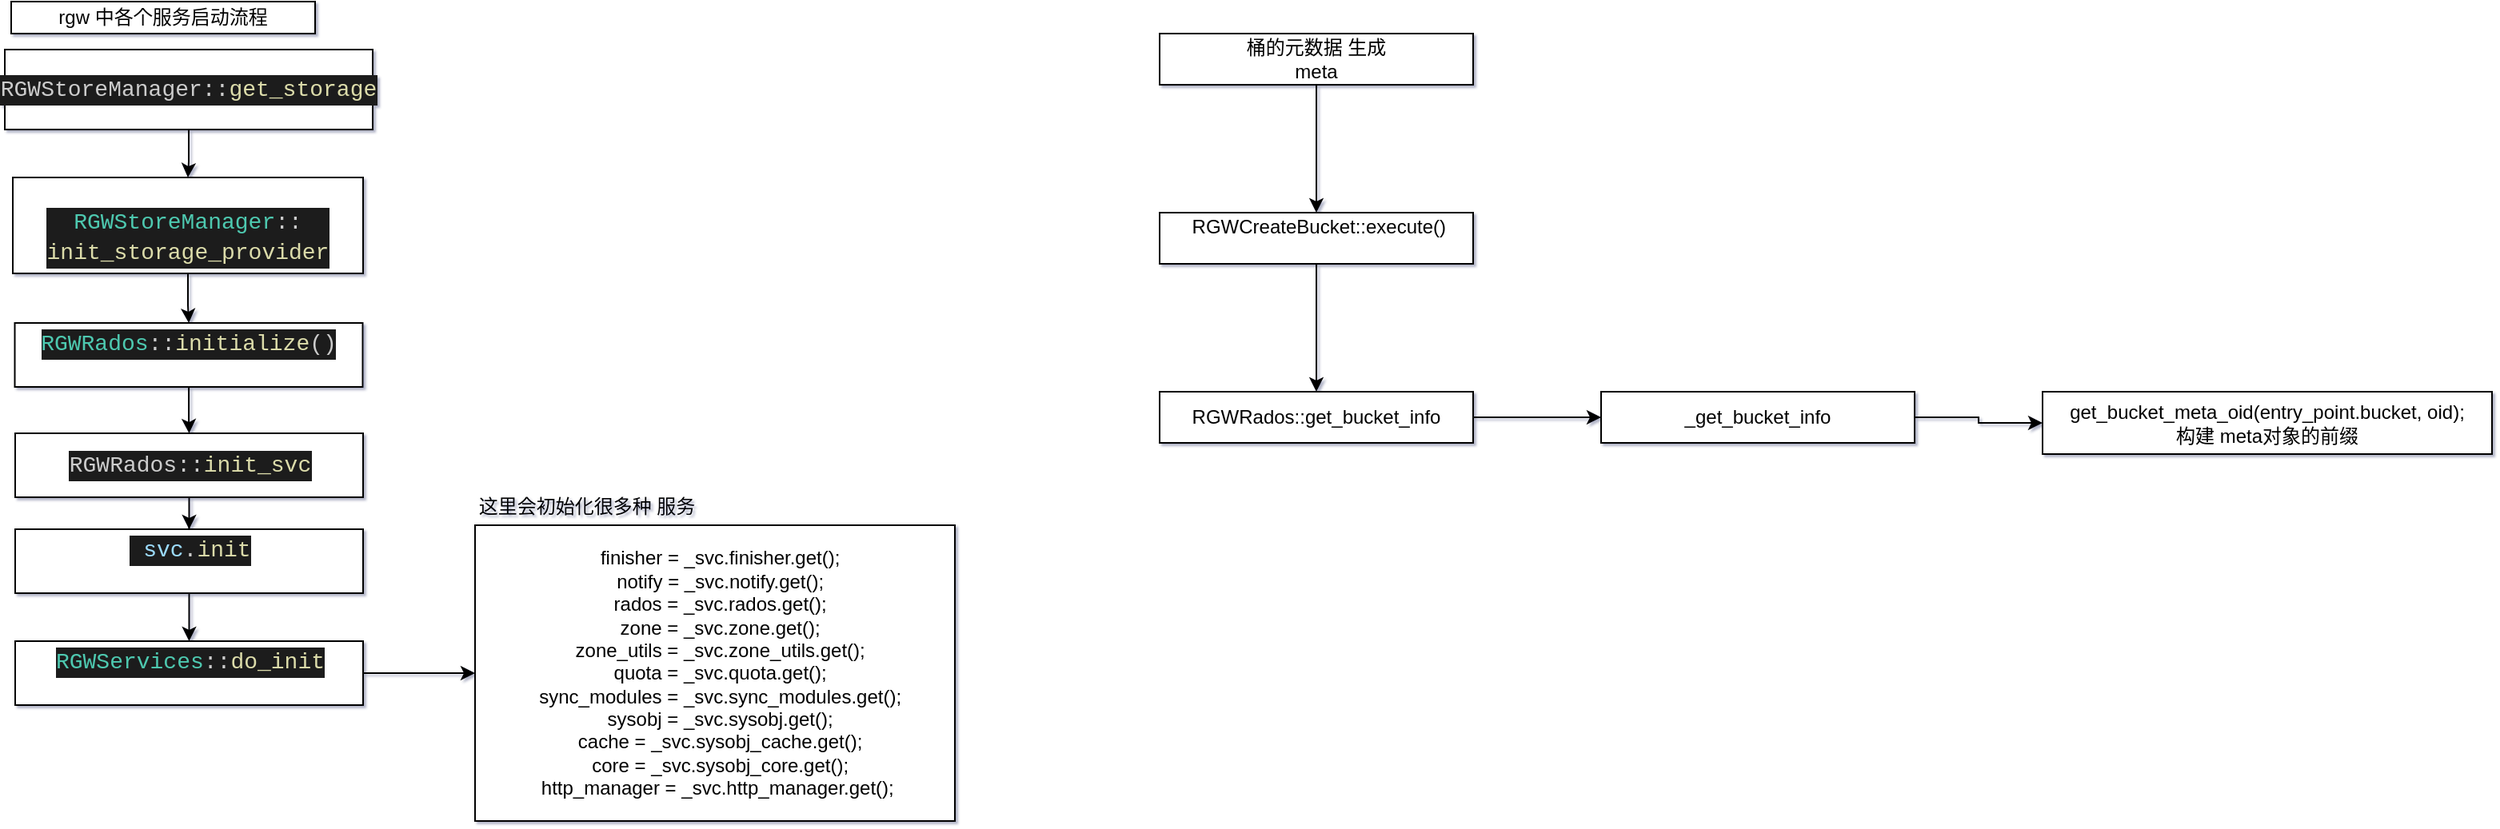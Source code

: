 <mxfile version="21.6.8" type="github">
  <diagram name="第 1 页" id="vbbRplhO5rjdBHYVbgLp">
    <mxGraphModel dx="814" dy="421" grid="1" gridSize="7" guides="1" tooltips="1" connect="1" arrows="1" fold="1" page="1" pageScale="1" pageWidth="12000" pageHeight="12000" math="0" shadow="1">
      <root>
        <mxCell id="0" />
        <mxCell id="1" parent="0" />
        <mxCell id="mleYgtzhbft6N6-4qK0f-1" value="rgw 中各个服务启动流程" style="rounded=0;whiteSpace=wrap;html=1;" parent="1" vertex="1">
          <mxGeometry x="80" y="60" width="190" height="20" as="geometry" />
        </mxCell>
        <mxCell id="mleYgtzhbft6N6-4qK0f-4" value="" style="edgeStyle=orthogonalEdgeStyle;rounded=0;orthogonalLoop=1;jettySize=auto;html=1;" parent="1" source="mleYgtzhbft6N6-4qK0f-2" target="mleYgtzhbft6N6-4qK0f-3" edge="1">
          <mxGeometry relative="1" as="geometry" />
        </mxCell>
        <mxCell id="mleYgtzhbft6N6-4qK0f-2" value="&lt;div style=&quot;color: rgb(204, 204, 204); background-color: rgb(31, 31, 31); font-family: Consolas, &amp;quot;Courier New&amp;quot;, monospace; font-size: 14px; line-height: 19px;&quot;&gt;RGWStoreManager::&lt;span style=&quot;color: #dcdcaa;&quot;&gt;get_storage&lt;/span&gt;&lt;/div&gt;" style="rounded=0;whiteSpace=wrap;html=1;" parent="1" vertex="1">
          <mxGeometry x="76" y="90" width="230" height="50" as="geometry" />
        </mxCell>
        <mxCell id="mleYgtzhbft6N6-4qK0f-6" value="" style="edgeStyle=orthogonalEdgeStyle;rounded=0;orthogonalLoop=1;jettySize=auto;html=1;" parent="1" source="mleYgtzhbft6N6-4qK0f-3" target="mleYgtzhbft6N6-4qK0f-5" edge="1">
          <mxGeometry relative="1" as="geometry" />
        </mxCell>
        <mxCell id="mleYgtzhbft6N6-4qK0f-3" value="&lt;br&gt;&lt;div style=&quot;color: rgb(204, 204, 204); background-color: rgb(31, 31, 31); font-family: Consolas, &amp;quot;Courier New&amp;quot;, monospace; font-weight: normal; font-size: 14px; line-height: 19px;&quot;&gt;&lt;div&gt;&lt;span style=&quot;color: #4ec9b0;&quot;&gt;RGWStoreManager&lt;/span&gt;&lt;span style=&quot;color: #cccccc;&quot;&gt;::&lt;/span&gt;&lt;/div&gt;&lt;div&gt;&lt;span style=&quot;color: rgb(220, 220, 170);&quot;&gt;init_storage_provider&lt;/span&gt;&lt;/div&gt;&lt;/div&gt;" style="rounded=0;whiteSpace=wrap;html=1;" parent="1" vertex="1">
          <mxGeometry x="81" y="170" width="219" height="60" as="geometry" />
        </mxCell>
        <mxCell id="mleYgtzhbft6N6-4qK0f-8" value="" style="edgeStyle=orthogonalEdgeStyle;rounded=0;orthogonalLoop=1;jettySize=auto;html=1;" parent="1" source="mleYgtzhbft6N6-4qK0f-5" target="mleYgtzhbft6N6-4qK0f-7" edge="1">
          <mxGeometry relative="1" as="geometry" />
        </mxCell>
        <mxCell id="mleYgtzhbft6N6-4qK0f-5" value="&#xa;&lt;div style=&quot;color: rgb(204, 204, 204); background-color: rgb(31, 31, 31); font-family: Consolas, &amp;quot;Courier New&amp;quot;, monospace; font-weight: normal; font-size: 14px; line-height: 19px;&quot;&gt;&lt;div&gt;&lt;span style=&quot;color: #4ec9b0;&quot;&gt;RGWRados&lt;/span&gt;&lt;span style=&quot;color: #cccccc;&quot;&gt;::&lt;/span&gt;&lt;span style=&quot;color: #dcdcaa;&quot;&gt;initialize&lt;/span&gt;&lt;span style=&quot;color: #cccccc;&quot;&gt;()&lt;/span&gt;&lt;/div&gt;&lt;/div&gt;&#xa;&#xa;" style="rounded=0;whiteSpace=wrap;html=1;" parent="1" vertex="1">
          <mxGeometry x="82.25" y="261" width="217.5" height="40" as="geometry" />
        </mxCell>
        <mxCell id="mleYgtzhbft6N6-4qK0f-10" value="" style="edgeStyle=orthogonalEdgeStyle;rounded=0;orthogonalLoop=1;jettySize=auto;html=1;" parent="1" source="mleYgtzhbft6N6-4qK0f-7" target="mleYgtzhbft6N6-4qK0f-9" edge="1">
          <mxGeometry relative="1" as="geometry" />
        </mxCell>
        <mxCell id="mleYgtzhbft6N6-4qK0f-7" value="&lt;div style=&quot;color: rgb(204, 204, 204); background-color: rgb(31, 31, 31); font-family: Consolas, &amp;quot;Courier New&amp;quot;, monospace; font-size: 14px; line-height: 19px;&quot;&gt;RGWRados::&lt;span style=&quot;color: #dcdcaa;&quot;&gt;init_svc&lt;/span&gt;&lt;/div&gt;" style="rounded=0;whiteSpace=wrap;html=1;" parent="1" vertex="1">
          <mxGeometry x="82.5" y="330" width="217.5" height="40" as="geometry" />
        </mxCell>
        <mxCell id="mleYgtzhbft6N6-4qK0f-12" value="" style="edgeStyle=orthogonalEdgeStyle;rounded=0;orthogonalLoop=1;jettySize=auto;html=1;" parent="1" source="mleYgtzhbft6N6-4qK0f-9" target="mleYgtzhbft6N6-4qK0f-11" edge="1">
          <mxGeometry relative="1" as="geometry" />
        </mxCell>
        <mxCell id="mleYgtzhbft6N6-4qK0f-9" value="&#xa;&lt;div style=&quot;color: rgb(204, 204, 204); background-color: rgb(31, 31, 31); font-family: Consolas, &amp;quot;Courier New&amp;quot;, monospace; font-weight: normal; font-size: 14px; line-height: 19px;&quot;&gt;&lt;div&gt;&lt;span style=&quot;color: #cccccc;&quot;&gt;&amp;nbsp;&lt;/span&gt;&lt;span style=&quot;color: #9cdcfe;&quot;&gt;svc&lt;/span&gt;&lt;span style=&quot;color: #cccccc;&quot;&gt;.&lt;/span&gt;&lt;span style=&quot;color: #dcdcaa;&quot;&gt;init&lt;/span&gt;&lt;/div&gt;&lt;/div&gt;&#xa;&#xa;" style="rounded=0;whiteSpace=wrap;html=1;" parent="1" vertex="1">
          <mxGeometry x="82.5" y="390" width="217.5" height="40" as="geometry" />
        </mxCell>
        <mxCell id="mleYgtzhbft6N6-4qK0f-14" value="" style="edgeStyle=orthogonalEdgeStyle;rounded=0;orthogonalLoop=1;jettySize=auto;html=1;" parent="1" source="mleYgtzhbft6N6-4qK0f-11" target="mleYgtzhbft6N6-4qK0f-13" edge="1">
          <mxGeometry relative="1" as="geometry" />
        </mxCell>
        <mxCell id="mleYgtzhbft6N6-4qK0f-11" value="&#xa;&lt;div style=&quot;color: rgb(204, 204, 204); background-color: rgb(31, 31, 31); font-family: Consolas, &amp;quot;Courier New&amp;quot;, monospace; font-weight: normal; font-size: 14px; line-height: 19px;&quot;&gt;&lt;div&gt;&lt;span style=&quot;color: #4ec9b0;&quot;&gt;RGWServices&lt;/span&gt;&lt;span style=&quot;color: #cccccc;&quot;&gt;::&lt;/span&gt;&lt;span style=&quot;color: #dcdcaa;&quot;&gt;do_init&lt;/span&gt;&lt;/div&gt;&lt;/div&gt;&#xa;&#xa;" style="rounded=0;whiteSpace=wrap;html=1;" parent="1" vertex="1">
          <mxGeometry x="82.5" y="460" width="217.5" height="40" as="geometry" />
        </mxCell>
        <mxCell id="mleYgtzhbft6N6-4qK0f-13" value="&lt;span style=&quot;background-color: initial;&quot;&gt;&amp;nbsp; finisher = _svc.finisher.get();&lt;/span&gt;&lt;br&gt;&lt;div&gt;&amp;nbsp; notify = _svc.notify.get();&lt;/div&gt;&lt;div&gt;&amp;nbsp; rados = _svc.rados.get();&lt;/div&gt;&lt;div&gt;&amp;nbsp; zone = _svc.zone.get();&lt;/div&gt;&lt;div&gt;&amp;nbsp; zone_utils = _svc.zone_utils.get();&lt;/div&gt;&lt;div&gt;&amp;nbsp; quota = _svc.quota.get();&lt;/div&gt;&lt;div&gt;&amp;nbsp; sync_modules = _svc.sync_modules.get();&lt;/div&gt;&lt;div&gt;&amp;nbsp; sysobj = _svc.sysobj.get();&lt;/div&gt;&lt;div&gt;&amp;nbsp; cache = _svc.sysobj_cache.get();&lt;/div&gt;&lt;div&gt;&amp;nbsp; core = _svc.sysobj_core.get();&lt;/div&gt;&amp;nbsp; http_manager = _svc.http_manager.get();&amp;nbsp;" style="whiteSpace=wrap;html=1;rounded=0;" parent="1" vertex="1">
          <mxGeometry x="370" y="387.5" width="300" height="185" as="geometry" />
        </mxCell>
        <mxCell id="mleYgtzhbft6N6-4qK0f-15" value="这里会初始化很多种 服务" style="text;html=1;strokeColor=none;fillColor=none;align=center;verticalAlign=middle;whiteSpace=wrap;rounded=0;" parent="1" vertex="1">
          <mxGeometry x="370" y="365" width="140" height="22.5" as="geometry" />
        </mxCell>
        <mxCell id="msYl1upBDC3CMJgV2yu4-7" value="" style="edgeStyle=orthogonalEdgeStyle;rounded=0;orthogonalLoop=1;jettySize=auto;html=1;" edge="1" parent="1" source="msYl1upBDC3CMJgV2yu4-1" target="msYl1upBDC3CMJgV2yu4-6">
          <mxGeometry relative="1" as="geometry" />
        </mxCell>
        <mxCell id="msYl1upBDC3CMJgV2yu4-1" value="桶的元数据 生成&lt;br&gt;meta&lt;br&gt;" style="rounded=0;whiteSpace=wrap;html=1;" vertex="1" parent="1">
          <mxGeometry x="798" y="80" width="196" height="32" as="geometry" />
        </mxCell>
        <mxCell id="msYl1upBDC3CMJgV2yu4-10" value="" style="edgeStyle=orthogonalEdgeStyle;rounded=0;orthogonalLoop=1;jettySize=auto;html=1;" edge="1" parent="1" source="msYl1upBDC3CMJgV2yu4-6" target="msYl1upBDC3CMJgV2yu4-9">
          <mxGeometry relative="1" as="geometry" />
        </mxCell>
        <mxCell id="msYl1upBDC3CMJgV2yu4-6" value="&lt;div&gt;&amp;nbsp;RGWCreateBucket::execute()&lt;/div&gt;&lt;div&gt;&lt;br&gt;&lt;/div&gt;" style="rounded=0;whiteSpace=wrap;html=1;" vertex="1" parent="1">
          <mxGeometry x="798" y="192" width="196" height="32" as="geometry" />
        </mxCell>
        <mxCell id="msYl1upBDC3CMJgV2yu4-12" value="" style="edgeStyle=orthogonalEdgeStyle;rounded=0;orthogonalLoop=1;jettySize=auto;html=1;" edge="1" parent="1" source="msYl1upBDC3CMJgV2yu4-9" target="msYl1upBDC3CMJgV2yu4-11">
          <mxGeometry relative="1" as="geometry" />
        </mxCell>
        <mxCell id="msYl1upBDC3CMJgV2yu4-9" value="&lt;div&gt;RGWRados::get_bucket_info&lt;br&gt;&lt;/div&gt;" style="rounded=0;whiteSpace=wrap;html=1;" vertex="1" parent="1">
          <mxGeometry x="798" y="304" width="196" height="32" as="geometry" />
        </mxCell>
        <mxCell id="msYl1upBDC3CMJgV2yu4-14" value="" style="edgeStyle=orthogonalEdgeStyle;rounded=0;orthogonalLoop=1;jettySize=auto;html=1;" edge="1" parent="1" source="msYl1upBDC3CMJgV2yu4-11" target="msYl1upBDC3CMJgV2yu4-13">
          <mxGeometry relative="1" as="geometry" />
        </mxCell>
        <mxCell id="msYl1upBDC3CMJgV2yu4-11" value="&lt;div&gt;_get_bucket_info&lt;br&gt;&lt;/div&gt;" style="rounded=0;whiteSpace=wrap;html=1;" vertex="1" parent="1">
          <mxGeometry x="1074" y="304" width="196" height="32" as="geometry" />
        </mxCell>
        <mxCell id="msYl1upBDC3CMJgV2yu4-13" value="get_bucket_meta_oid(entry_point.bucket, oid);&lt;br&gt;构建 meta对象的前缀" style="rounded=0;whiteSpace=wrap;html=1;" vertex="1" parent="1">
          <mxGeometry x="1350" y="304" width="281" height="39" as="geometry" />
        </mxCell>
      </root>
    </mxGraphModel>
  </diagram>
</mxfile>
